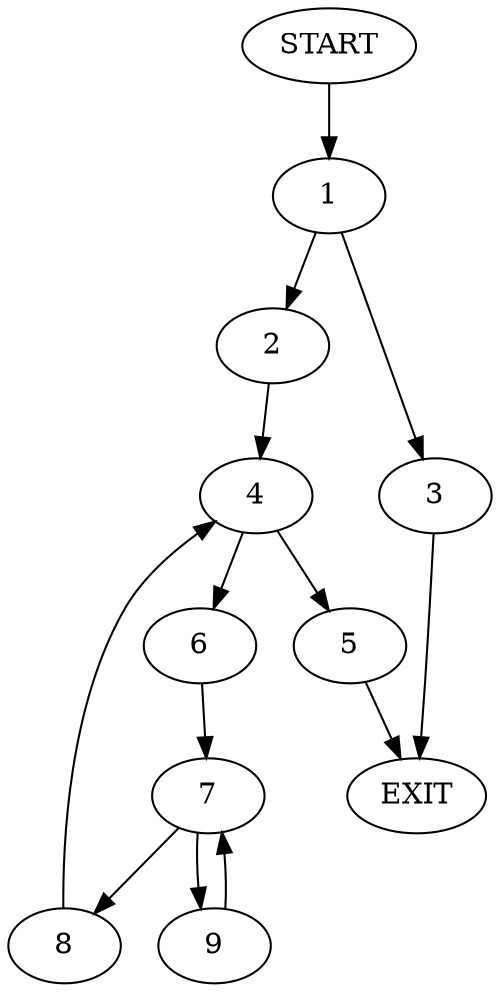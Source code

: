 digraph {
0 [label="START"]
10 [label="EXIT"]
0 -> 1
1 -> 2
1 -> 3
2 -> 4
3 -> 10
4 -> 5
4 -> 6
5 -> 10
6 -> 7
7 -> 8
7 -> 9
8 -> 4
9 -> 7
}
